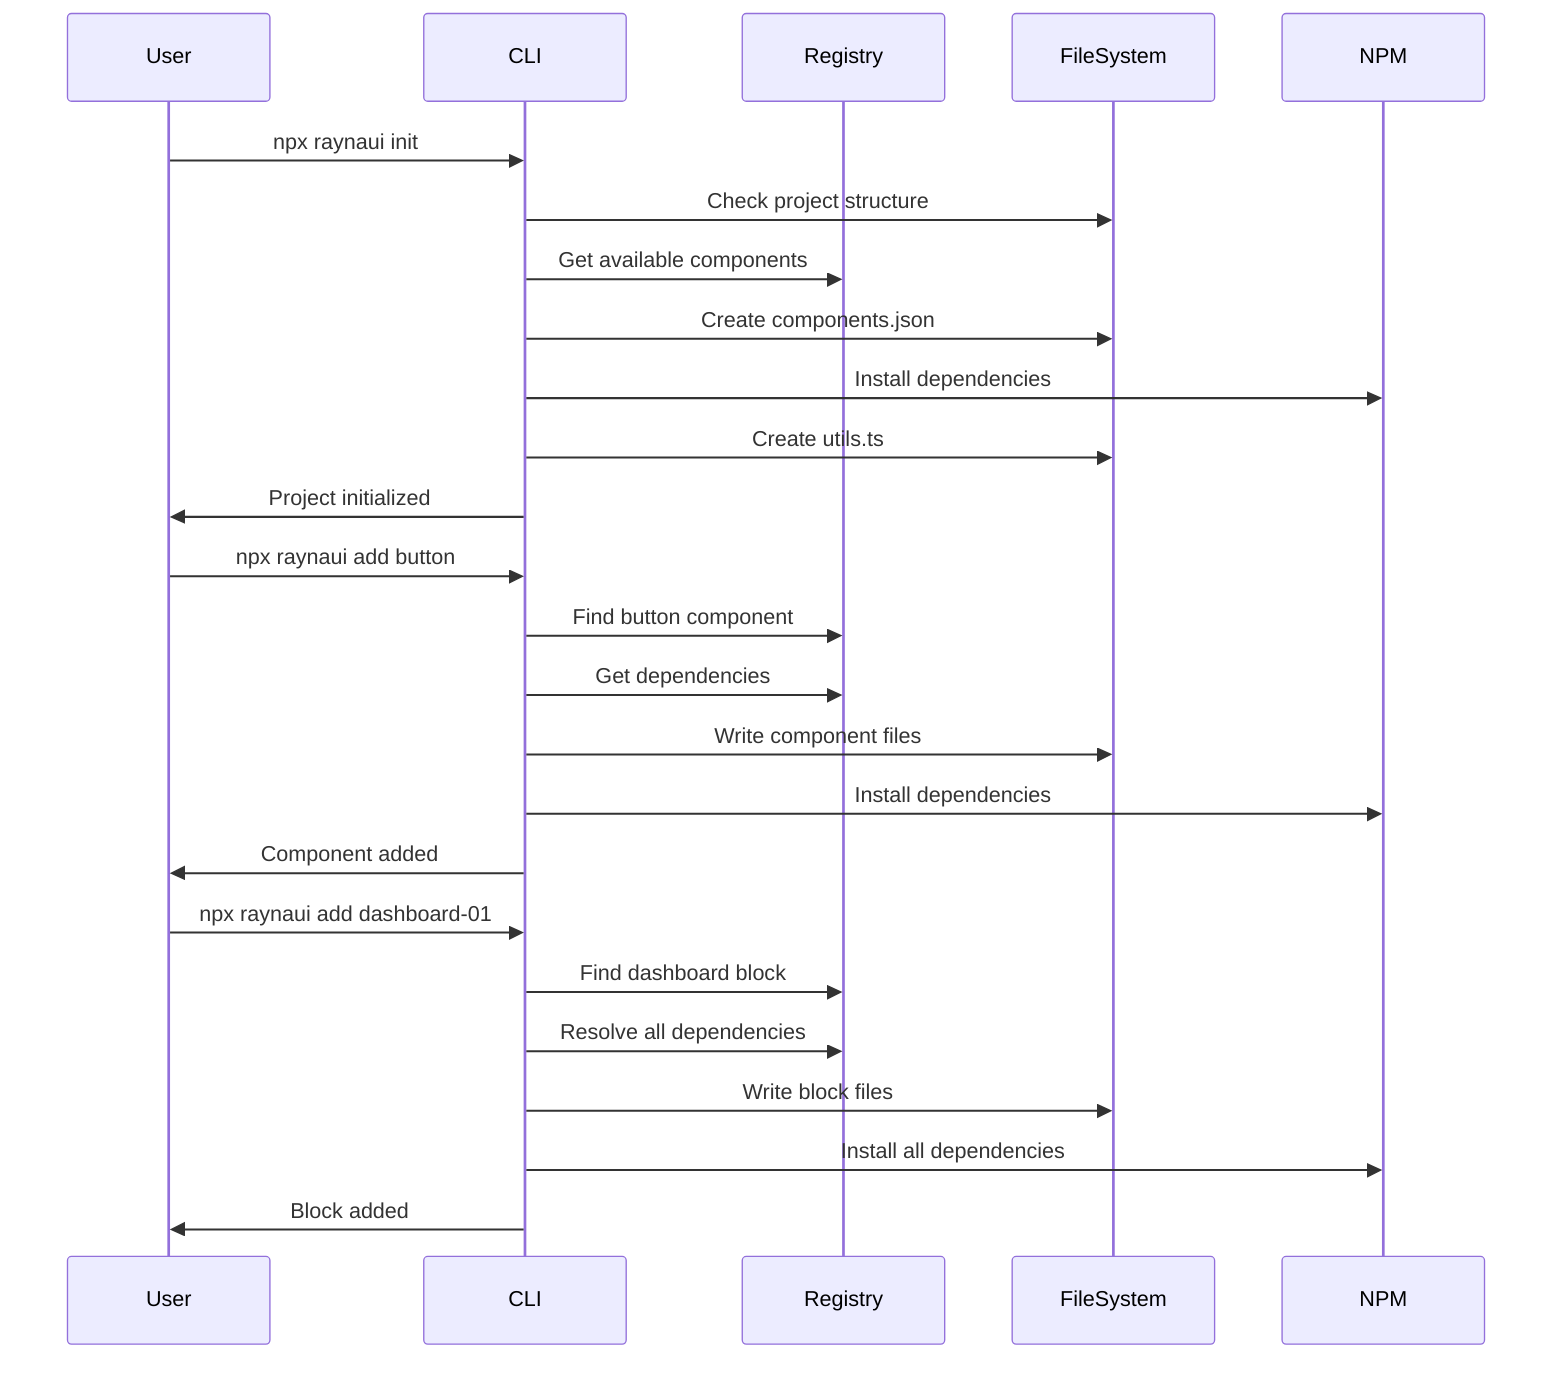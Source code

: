 sequenceDiagram
    participant User
    participant CLI
    participant Registry
    participant FileSystem
    participant NPM

    User->>CLI: npx raynaui init
    CLI->>FileSystem: Check project structure
    CLI->>Registry: Get available components
    CLI->>FileSystem: Create components.json
    CLI->>NPM: Install dependencies
    CLI->>FileSystem: Create utils.ts
    CLI->>User: Project initialized

    User->>CLI: npx raynaui add button
    CLI->>Registry: Find button component
    CLI->>Registry: Get dependencies
    CLI->>FileSystem: Write component files
    CLI->>NPM: Install dependencies
    CLI->>User: Component added

    User->>CLI: npx raynaui add dashboard-01
    CLI->>Registry: Find dashboard block
    CLI->>Registry: Resolve all dependencies
    CLI->>FileSystem: Write block files
    CLI->>NPM: Install all dependencies
    CLI->>User: Block added